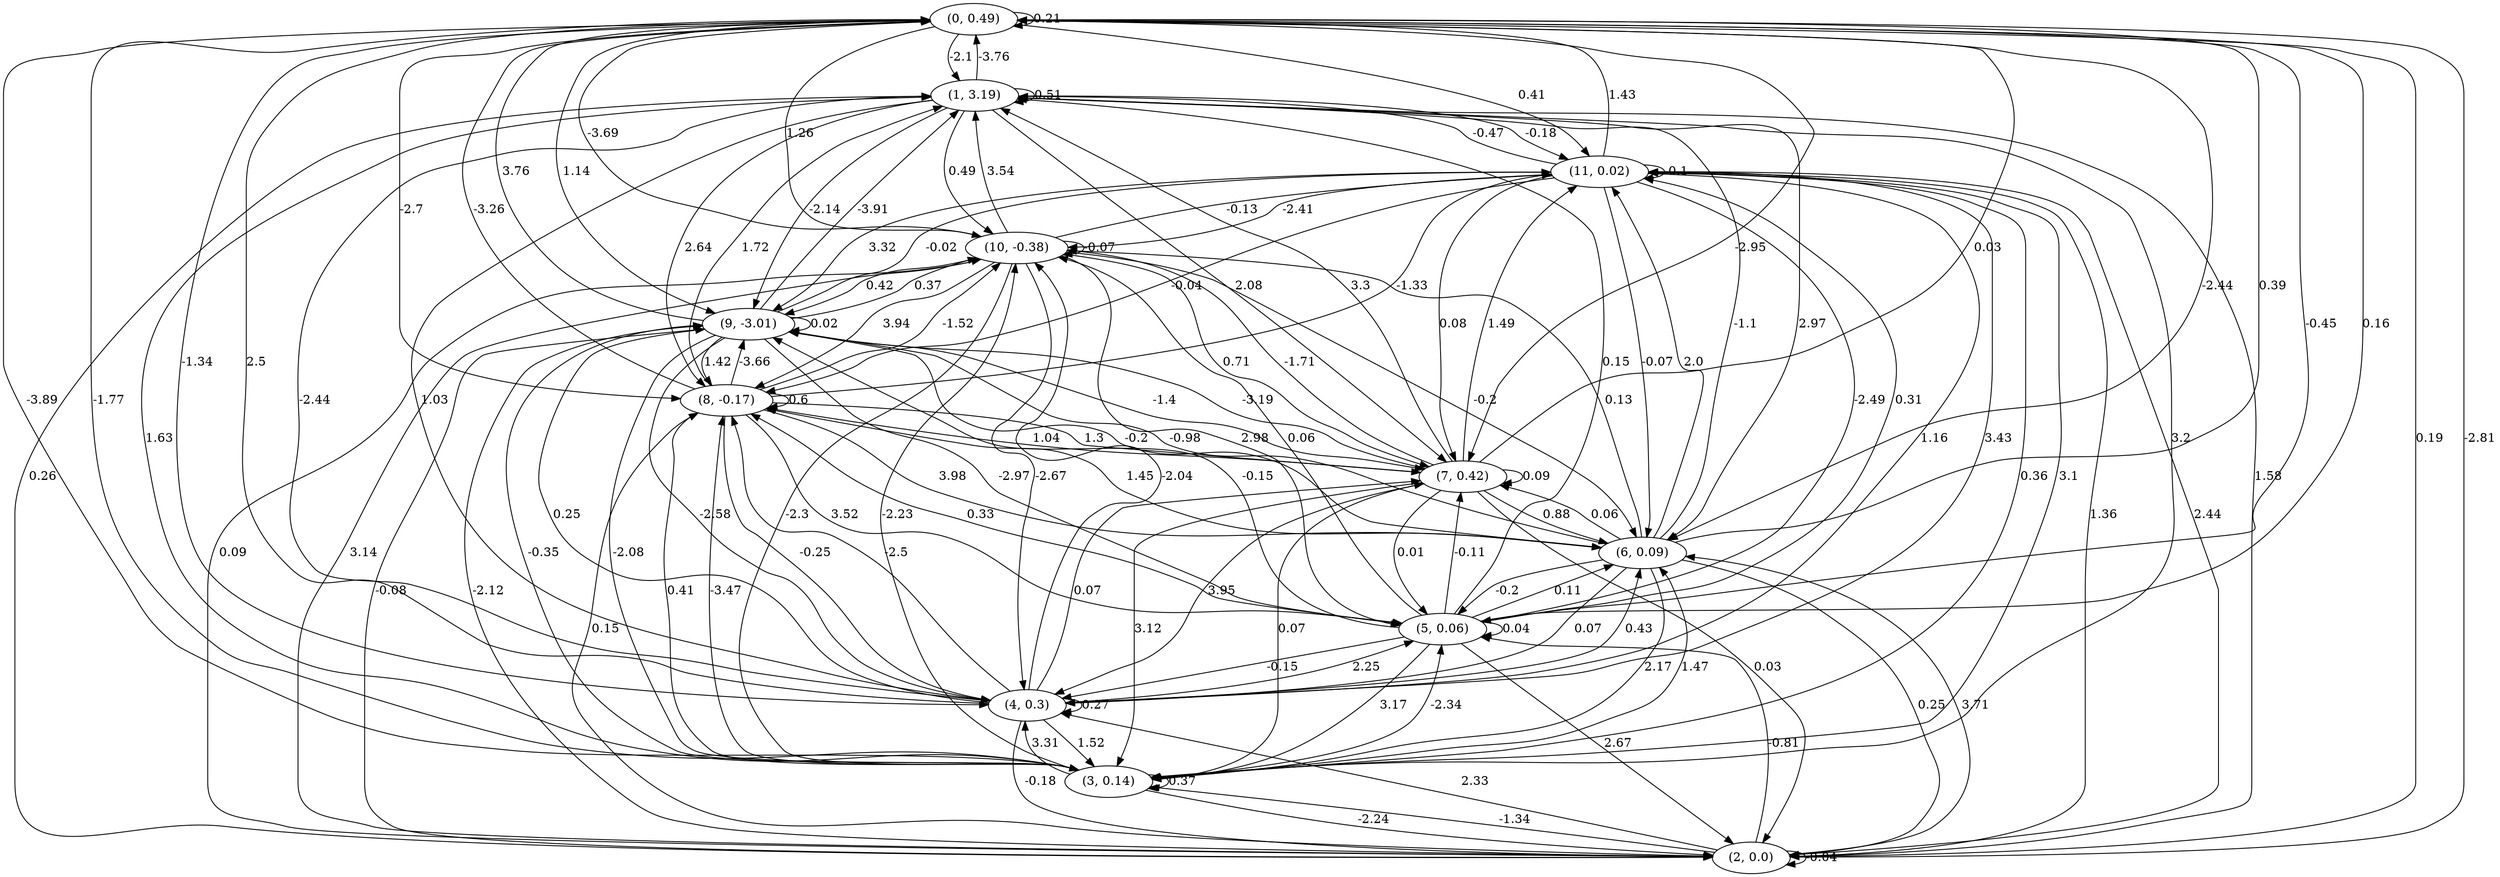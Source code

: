 digraph {
    0 [ label = "(0, 0.49)" ]
    1 [ label = "(1, 3.19)" ]
    2 [ label = "(2, 0.0)" ]
    3 [ label = "(3, 0.14)" ]
    4 [ label = "(4, 0.3)" ]
    5 [ label = "(5, 0.06)" ]
    6 [ label = "(6, 0.09)" ]
    7 [ label = "(7, 0.42)" ]
    8 [ label = "(8, -0.17)" ]
    9 [ label = "(9, -3.01)" ]
    10 [ label = "(10, -0.38)" ]
    11 [ label = "(11, 0.02)" ]
    0 -> 0 [ label = "0.21" ]
    1 -> 1 [ label = "0.51" ]
    2 -> 2 [ label = "-0.04" ]
    3 -> 3 [ label = "0.37" ]
    4 -> 4 [ label = "0.27" ]
    5 -> 5 [ label = "0.04" ]
    7 -> 7 [ label = "0.09" ]
    8 -> 8 [ label = "0.6" ]
    9 -> 9 [ label = "0.02" ]
    10 -> 10 [ label = "-0.07" ]
    11 -> 11 [ label = "-0.1" ]
    1 -> 0 [ label = "-3.76" ]
    2 -> 0 [ label = "-2.81" ]
    3 -> 0 [ label = "-1.77" ]
    4 -> 0 [ label = "2.5" ]
    5 -> 0 [ label = "0.16" ]
    6 -> 0 [ label = "0.39" ]
    7 -> 0 [ label = "0.03" ]
    8 -> 0 [ label = "-3.26" ]
    9 -> 0 [ label = "3.76" ]
    10 -> 0 [ label = "-3.69" ]
    11 -> 0 [ label = "1.43" ]
    0 -> 1 [ label = "-2.1" ]
    2 -> 1 [ label = "0.26" ]
    3 -> 1 [ label = "1.63" ]
    4 -> 1 [ label = "-2.44" ]
    5 -> 1 [ label = "0.15" ]
    6 -> 1 [ label = "-1.1" ]
    7 -> 1 [ label = "3.3" ]
    8 -> 1 [ label = "1.72" ]
    9 -> 1 [ label = "-3.91" ]
    10 -> 1 [ label = "3.54" ]
    11 -> 1 [ label = "-0.47" ]
    0 -> 2 [ label = "0.19" ]
    1 -> 2 [ label = "1.58" ]
    3 -> 2 [ label = "-2.24" ]
    4 -> 2 [ label = "-0.18" ]
    5 -> 2 [ label = "2.67" ]
    6 -> 2 [ label = "0.25" ]
    7 -> 2 [ label = "0.03" ]
    9 -> 2 [ label = "-0.08" ]
    10 -> 2 [ label = "0.09" ]
    11 -> 2 [ label = "1.36" ]
    0 -> 3 [ label = "-3.89" ]
    1 -> 3 [ label = "3.2" ]
    2 -> 3 [ label = "-1.34" ]
    4 -> 3 [ label = "1.52" ]
    5 -> 3 [ label = "3.17" ]
    6 -> 3 [ label = "2.17" ]
    7 -> 3 [ label = "3.12" ]
    8 -> 3 [ label = "0.41" ]
    9 -> 3 [ label = "-2.08" ]
    10 -> 3 [ label = "-2.3" ]
    11 -> 3 [ label = "0.36" ]
    0 -> 4 [ label = "-1.34" ]
    1 -> 4 [ label = "1.03" ]
    2 -> 4 [ label = "2.33" ]
    3 -> 4 [ label = "3.31" ]
    5 -> 4 [ label = "-0.15" ]
    6 -> 4 [ label = "0.07" ]
    7 -> 4 [ label = "3.95" ]
    8 -> 4 [ label = "-0.25" ]
    9 -> 4 [ label = "-2.58" ]
    10 -> 4 [ label = "-2.67" ]
    11 -> 4 [ label = "1.16" ]
    0 -> 5 [ label = "-0.45" ]
    2 -> 5 [ label = "-0.81" ]
    3 -> 5 [ label = "-2.34" ]
    4 -> 5 [ label = "2.25" ]
    6 -> 5 [ label = "-0.2" ]
    7 -> 5 [ label = "0.01" ]
    8 -> 5 [ label = "3.52" ]
    9 -> 5 [ label = "-2.97" ]
    10 -> 5 [ label = "2.98" ]
    11 -> 5 [ label = "-2.49" ]
    0 -> 6 [ label = "-2.44" ]
    1 -> 6 [ label = "2.97" ]
    2 -> 6 [ label = "3.71" ]
    3 -> 6 [ label = "1.47" ]
    4 -> 6 [ label = "0.43" ]
    5 -> 6 [ label = "0.11" ]
    7 -> 6 [ label = "0.88" ]
    8 -> 6 [ label = "3.98" ]
    9 -> 6 [ label = "-0.2" ]
    10 -> 6 [ label = "-0.2" ]
    11 -> 6 [ label = "-0.07" ]
    0 -> 7 [ label = "-2.95" ]
    1 -> 7 [ label = "2.08" ]
    3 -> 7 [ label = "0.07" ]
    4 -> 7 [ label = "0.07" ]
    5 -> 7 [ label = "-0.11" ]
    6 -> 7 [ label = "0.06" ]
    8 -> 7 [ label = "1.3" ]
    9 -> 7 [ label = "-1.4" ]
    10 -> 7 [ label = "0.71" ]
    11 -> 7 [ label = "0.08" ]
    0 -> 8 [ label = "-2.7" ]
    1 -> 8 [ label = "2.64" ]
    2 -> 8 [ label = "0.15" ]
    3 -> 8 [ label = "-3.47" ]
    4 -> 8 [ label = "-2.5" ]
    5 -> 8 [ label = "0.33" ]
    6 -> 8 [ label = "1.45" ]
    7 -> 8 [ label = "1.04" ]
    9 -> 8 [ label = "1.42" ]
    10 -> 8 [ label = "3.94" ]
    11 -> 8 [ label = "-0.04" ]
    0 -> 9 [ label = "1.14" ]
    1 -> 9 [ label = "-2.14" ]
    2 -> 9 [ label = "-2.12" ]
    3 -> 9 [ label = "-0.35" ]
    4 -> 9 [ label = "0.25" ]
    5 -> 9 [ label = "-0.15" ]
    6 -> 9 [ label = "-0.98" ]
    7 -> 9 [ label = "-3.19" ]
    8 -> 9 [ label = "-3.66" ]
    10 -> 9 [ label = "0.42" ]
    11 -> 9 [ label = "3.32" ]
    0 -> 10 [ label = "1.26" ]
    1 -> 10 [ label = "0.49" ]
    2 -> 10 [ label = "3.14" ]
    3 -> 10 [ label = "-2.23" ]
    4 -> 10 [ label = "-2.04" ]
    5 -> 10 [ label = "0.06" ]
    6 -> 10 [ label = "0.13" ]
    7 -> 10 [ label = "-1.71" ]
    8 -> 10 [ label = "-1.52" ]
    9 -> 10 [ label = "0.37" ]
    11 -> 10 [ label = "-2.41" ]
    0 -> 11 [ label = "0.41" ]
    1 -> 11 [ label = "-0.18" ]
    2 -> 11 [ label = "2.44" ]
    3 -> 11 [ label = "3.1" ]
    4 -> 11 [ label = "3.43" ]
    5 -> 11 [ label = "0.31" ]
    6 -> 11 [ label = "2.0" ]
    7 -> 11 [ label = "1.49" ]
    8 -> 11 [ label = "-1.33" ]
    9 -> 11 [ label = "-0.02" ]
    10 -> 11 [ label = "-0.13" ]
}

